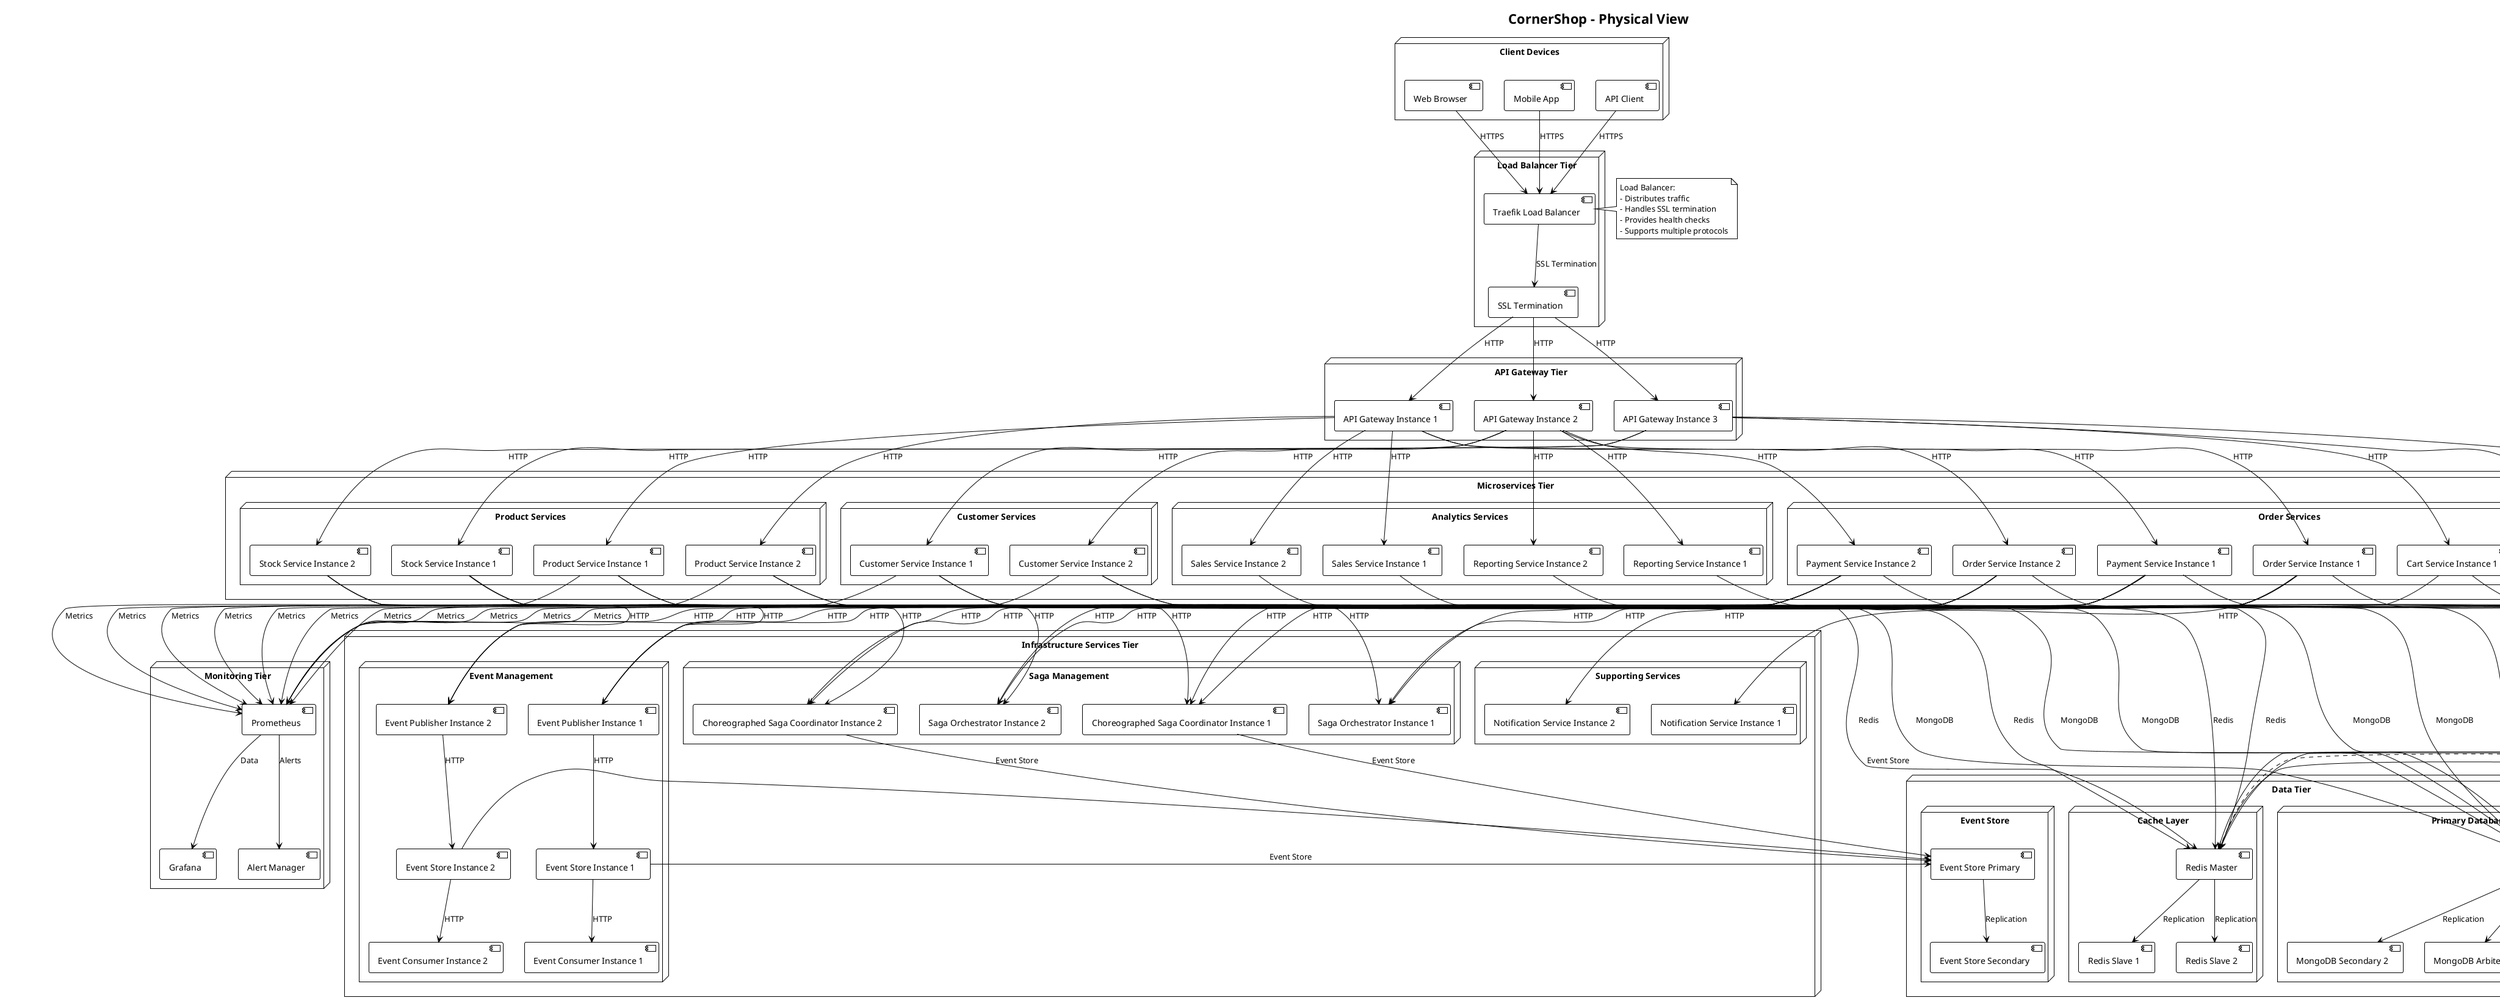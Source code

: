 @startuml CornerShop Physical View
!theme plain
skinparam backgroundColor #FFFFFF
skinparam nodeStyle rectangle

title CornerShop - Physical View

node "Client Devices" {
    [Web Browser] as WB
    [Mobile App] as MA
    [API Client] as AC
}

node "Load Balancer Tier" {
    [Traefik Load Balancer] as LB
    [SSL Termination] as SSL
}

node "API Gateway Tier" {
    [API Gateway Instance 1] as AG1
    [API Gateway Instance 2] as AG2
    [API Gateway Instance 3] as AG3
}

node "Microservices Tier" {
    node "Product Services" {
        [Product Service Instance 1] as PS1
        [Product Service Instance 2] as PS2
        [Stock Service Instance 1] as SS1
        [Stock Service Instance 2] as SS2
    }
    
    node "Customer Services" {
        [Customer Service Instance 1] as CS1
        [Customer Service Instance 2] as CS2
    }
    
    node "Order Services" {
        [Cart Service Instance 1] as CART1
        [Cart Service Instance 2] as CART2
        [Cart Service Instance 3] as CART3
        [Order Service Instance 1] as OS1
        [Order Service Instance 2] as OS2
        [Payment Service Instance 1] as PAY1
        [Payment Service Instance 2] as PAY2
    }
    
    node "Analytics Services" {
        [Sales Service Instance 1] as SALES1
        [Sales Service Instance 2] as SALES2
        [Reporting Service Instance 1] as RS1
        [Reporting Service Instance 2] as RS2
    }
}

node "Infrastructure Services Tier" {
    node "Saga Management" {
        [Saga Orchestrator Instance 1] as SO1
        [Saga Orchestrator Instance 2] as SO2
        [Choreographed Saga Coordinator Instance 1] as CSC1
        [Choreographed Saga Coordinator Instance 2] as CSC2
    }
    
    node "Event Management" {
        [Event Publisher Instance 1] as EP1
        [Event Publisher Instance 2] as EP2
        [Event Store Instance 1] as ES1
        [Event Store Instance 2] as ES2
        [Event Consumer Instance 1] as EC1
        [Event Consumer Instance 2] as EC2
    }
    
    node "Supporting Services" {
        [Notification Service Instance 1] as NS1
        [Notification Service Instance 2] as NS2
    }
}

node "Data Tier" {
    node "Primary Database" {
        [MongoDB Primary] as MDB_PRIMARY
        [MongoDB Secondary 1] as MDB_SEC1
        [MongoDB Secondary 2] as MDB_SEC2
        [MongoDB Arbiter] as MDB_ARBITER
    }
    
    node "Cache Layer" {
        [Redis Master] as REDIS_MASTER
        [Redis Slave 1] as REDIS_SLAVE1
        [Redis Slave 2] as REDIS_SLAVE2
    }
    
    node "Event Store" {
        [Event Store Primary] as EVT_PRIMARY
        [Event Store Secondary] as EVT_SECONDARY
    }
}

node "Monitoring Tier" {
    [Prometheus] as PROM
    [Grafana] as GRAFANA
    [Alert Manager] as ALERT
}

' Client to Load Balancer
WB --> LB : HTTPS
MA --> LB : HTTPS
AC --> LB : HTTPS

' Load Balancer to Gateway
LB --> SSL : SSL Termination
SSL --> AG1 : HTTP
SSL --> AG2 : HTTP
SSL --> AG3 : HTTP

' Gateway to Services
AG1 --> PS1 : HTTP
AG1 --> PS2 : HTTP
AG2 --> CS1 : HTTP
AG2 --> CS2 : HTTP
AG3 --> CART1 : HTTP
AG3 --> CART2 : HTTP
AG3 --> CART3 : HTTP

AG1 --> OS1 : HTTP
AG1 --> OS2 : HTTP
AG2 --> PAY1 : HTTP
AG2 --> PAY2 : HTTP
AG3 --> SS1 : HTTP
AG3 --> SS2 : HTTP

AG1 --> SALES1 : HTTP
AG1 --> SALES2 : HTTP
AG2 --> RS1 : HTTP
AG2 --> RS2 : HTTP

' Service to Infrastructure
OS1 --> SO1 : HTTP
OS2 --> SO2 : HTTP
SS1 --> SO1 : HTTP
SS2 --> SO2 : HTTP
PAY1 --> SO1 : HTTP
PAY2 --> SO2 : HTTP

OS1 --> CSC1 : HTTP
OS2 --> CSC2 : HTTP
SS1 --> CSC1 : HTTP
SS2 --> CSC2 : HTTP
PAY1 --> CSC1 : HTTP
PAY2 --> CSC2 : HTTP

OS1 --> EP1 : HTTP
OS2 --> EP2 : HTTP
SS1 --> EP1 : HTTP
SS2 --> EP2 : HTTP
PAY1 --> EP1 : HTTP
PAY2 --> EP2 : HTTP

EP1 --> ES1 : HTTP
EP2 --> ES2 : HTTP
ES1 --> EC1 : HTTP
ES2 --> EC2 : HTTP

OS1 --> NS1 : HTTP
OS2 --> NS2 : HTTP

' Data connections
PS1 --> MDB_PRIMARY : MongoDB
PS2 --> MDB_PRIMARY : MongoDB
CS1 --> MDB_PRIMARY : MongoDB
CS2 --> MDB_PRIMARY : MongoDB
OS1 --> MDB_PRIMARY : MongoDB
OS2 --> MDB_PRIMARY : MongoDB
PAY1 --> MDB_PRIMARY : MongoDB
PAY2 --> MDB_PRIMARY : MongoDB
SALES1 --> MDB_PRIMARY : MongoDB
SALES2 --> MDB_PRIMARY : MongoDB
RS1 --> MDB_PRIMARY : MongoDB
RS2 --> MDB_PRIMARY : MongoDB

CART1 --> REDIS_MASTER : Redis
CART2 --> REDIS_MASTER : Redis
CART3 --> REDIS_MASTER : Redis
PS1 --> REDIS_MASTER : Redis
PS2 --> REDIS_MASTER : Redis
CS1 --> REDIS_MASTER : Redis
CS2 --> REDIS_MASTER : Redis

ES1 --> EVT_PRIMARY : Event Store
ES2 --> EVT_PRIMARY : Event Store
CSC1 --> EVT_PRIMARY : Event Store
CSC2 --> EVT_PRIMARY : Event Store

' Monitoring connections
PS1 --> PROM : Metrics
PS2 --> PROM : Metrics
CS1 --> PROM : Metrics
CS2 --> PROM : Metrics
CART1 --> PROM : Metrics
CART2 --> PROM : Metrics
CART3 --> PROM : Metrics
OS1 --> PROM : Metrics
OS2 --> PROM : Metrics
PAY1 --> PROM : Metrics
PAY2 --> PROM : Metrics

PROM --> GRAFANA : Data
PROM --> ALERT : Alerts

' Database replication
MDB_PRIMARY --> MDB_SEC1 : Replication
MDB_PRIMARY --> MDB_SEC2 : Replication
MDB_PRIMARY --> MDB_ARBITER : Heartbeat

REDIS_MASTER --> REDIS_SLAVE1 : Replication
REDIS_MASTER --> REDIS_SLAVE2 : Replication

EVT_PRIMARY --> EVT_SECONDARY : Replication

note right of LB
  Load Balancer:
  - Distributes traffic
  - Handles SSL termination
  - Provides health checks
  - Supports multiple protocols
end note

note right of MDB_PRIMARY
  MongoDB Cluster:
  - Primary for writes
  - Secondaries for reads
  - Automatic failover
  - Data replication
end note

note right of REDIS_MASTER
  Redis Cluster:
  - Master for writes
  - Slaves for reads
  - Automatic failover
  - Data persistence
end note

@enduml 